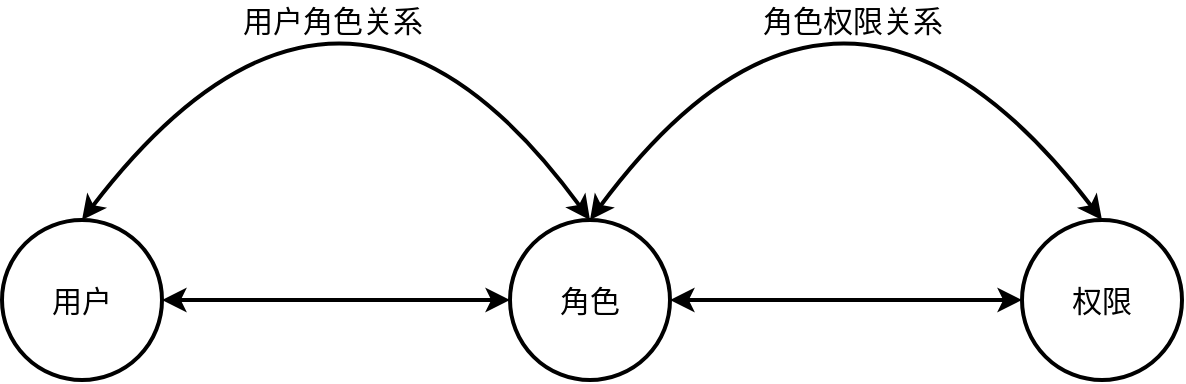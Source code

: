 <mxfile version="14.6.1" type="github">
  <diagram id="JN4TLlAed92NFkzy89l-" name="第 1 页">
    <mxGraphModel dx="1426" dy="826" grid="1" gridSize="10" guides="1" tooltips="1" connect="1" arrows="1" fold="1" page="1" pageScale="1" pageWidth="827" pageHeight="1169" math="0" shadow="0">
      <root>
        <mxCell id="0" />
        <mxCell id="1" parent="0" />
        <mxCell id="9OEdflbsE8px-Ng1BYoB-1" value="用户" style="ellipse;whiteSpace=wrap;html=1;aspect=fixed;strokeWidth=2;fontSize=15;" vertex="1" parent="1">
          <mxGeometry x="120" y="370" width="80" height="80" as="geometry" />
        </mxCell>
        <mxCell id="9OEdflbsE8px-Ng1BYoB-2" value="角色" style="ellipse;whiteSpace=wrap;html=1;aspect=fixed;strokeWidth=2;fontSize=15;" vertex="1" parent="1">
          <mxGeometry x="374" y="370" width="80" height="80" as="geometry" />
        </mxCell>
        <mxCell id="9OEdflbsE8px-Ng1BYoB-3" value="权限" style="ellipse;whiteSpace=wrap;html=1;aspect=fixed;strokeWidth=2;fontSize=15;" vertex="1" parent="1">
          <mxGeometry x="630" y="370" width="80" height="80" as="geometry" />
        </mxCell>
        <mxCell id="9OEdflbsE8px-Ng1BYoB-4" value="" style="endArrow=classic;startArrow=classic;html=1;fontSize=15;strokeWidth=2;entryX=0;entryY=0.5;entryDx=0;entryDy=0;exitX=1;exitY=0.5;exitDx=0;exitDy=0;" edge="1" parent="1" source="9OEdflbsE8px-Ng1BYoB-1" target="9OEdflbsE8px-Ng1BYoB-2">
          <mxGeometry width="50" height="50" relative="1" as="geometry">
            <mxPoint x="320" y="300" as="sourcePoint" />
            <mxPoint x="370" y="250" as="targetPoint" />
          </mxGeometry>
        </mxCell>
        <mxCell id="9OEdflbsE8px-Ng1BYoB-5" value="" style="endArrow=classic;startArrow=classic;html=1;fontSize=15;strokeWidth=2;exitX=1;exitY=0.5;exitDx=0;exitDy=0;entryX=0;entryY=0.5;entryDx=0;entryDy=0;" edge="1" parent="1" source="9OEdflbsE8px-Ng1BYoB-2" target="9OEdflbsE8px-Ng1BYoB-3">
          <mxGeometry width="50" height="50" relative="1" as="geometry">
            <mxPoint x="530" y="330" as="sourcePoint" />
            <mxPoint x="580" y="280" as="targetPoint" />
          </mxGeometry>
        </mxCell>
        <mxCell id="9OEdflbsE8px-Ng1BYoB-6" value="" style="endArrow=classic;startArrow=classic;html=1;fontSize=15;strokeWidth=2;exitX=0.5;exitY=0;exitDx=0;exitDy=0;entryX=0.5;entryY=0;entryDx=0;entryDy=0;curved=1;" edge="1" parent="1" source="9OEdflbsE8px-Ng1BYoB-1" target="9OEdflbsE8px-Ng1BYoB-2">
          <mxGeometry width="50" height="50" relative="1" as="geometry">
            <mxPoint x="220" y="260" as="sourcePoint" />
            <mxPoint x="270" y="210" as="targetPoint" />
            <Array as="points">
              <mxPoint x="290" y="200" />
            </Array>
          </mxGeometry>
        </mxCell>
        <mxCell id="9OEdflbsE8px-Ng1BYoB-7" value="" style="endArrow=classic;startArrow=classic;html=1;fontSize=15;strokeWidth=2;exitX=0.5;exitY=0;exitDx=0;exitDy=0;entryX=0.5;entryY=0;entryDx=0;entryDy=0;curved=1;" edge="1" parent="1" source="9OEdflbsE8px-Ng1BYoB-2" target="9OEdflbsE8px-Ng1BYoB-3">
          <mxGeometry width="50" height="50" relative="1" as="geometry">
            <mxPoint x="450" y="220" as="sourcePoint" />
            <mxPoint x="704" y="220" as="targetPoint" />
            <Array as="points">
              <mxPoint x="540" y="200" />
            </Array>
          </mxGeometry>
        </mxCell>
        <mxCell id="9OEdflbsE8px-Ng1BYoB-8" value="用户角色关系" style="text;html=1;align=center;verticalAlign=middle;resizable=0;points=[];autosize=1;strokeColor=none;fontSize=15;" vertex="1" parent="1">
          <mxGeometry x="230" y="260" width="110" height="20" as="geometry" />
        </mxCell>
        <mxCell id="9OEdflbsE8px-Ng1BYoB-9" value="角色权限关系" style="text;html=1;align=center;verticalAlign=middle;resizable=0;points=[];autosize=1;strokeColor=none;fontSize=15;" vertex="1" parent="1">
          <mxGeometry x="490" y="260" width="110" height="20" as="geometry" />
        </mxCell>
      </root>
    </mxGraphModel>
  </diagram>
</mxfile>
